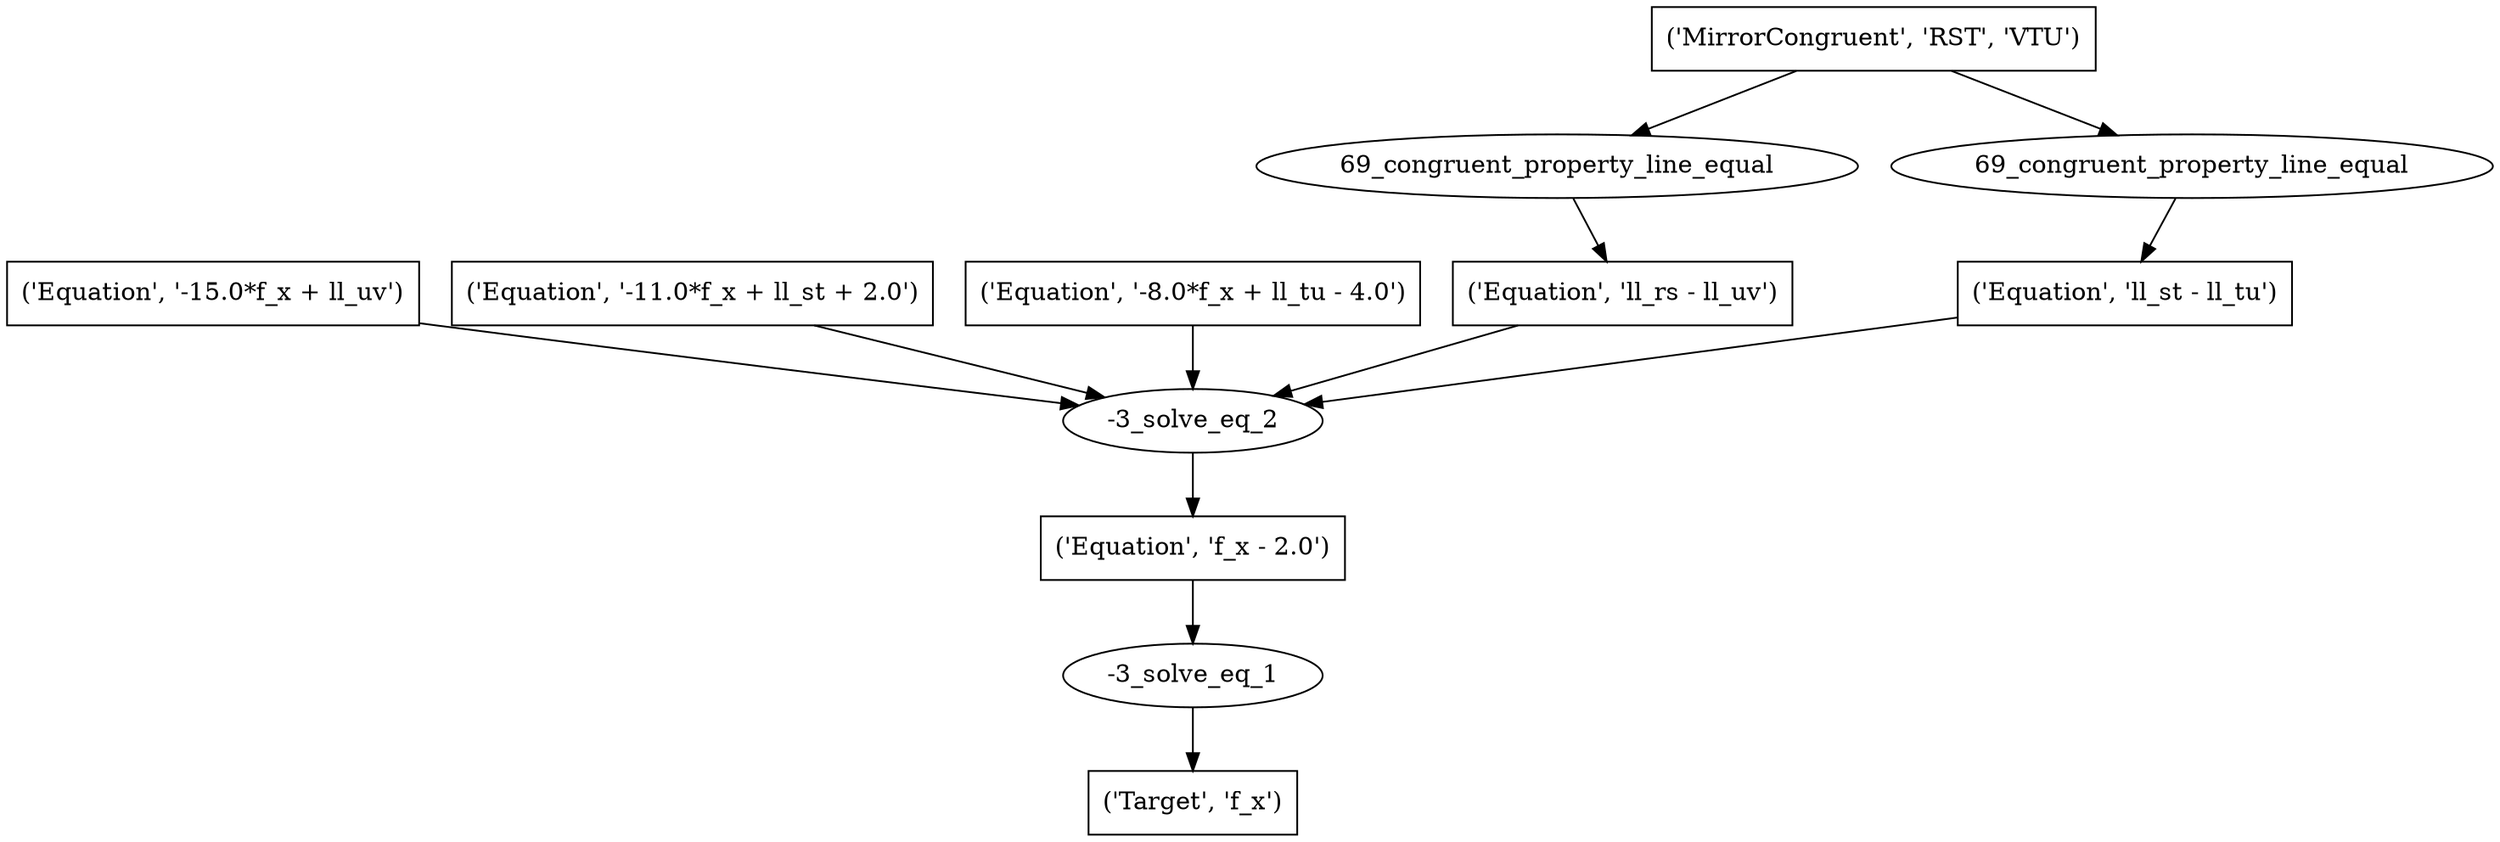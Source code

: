 digraph 46 {
	0 [label="('Target', 'f_x')" shape=box]
	1 [label="-3_solve_eq_1"]
	1 -> 0
	2 [label="('Equation', 'f_x - 2.0')" shape=box]
	2 -> 1
	3 [label="-3_solve_eq_2"]
	3 -> 2
	4 [label="('Equation', '-15.0*f_x + ll_uv')" shape=box]
	4 -> 3
	5 [label="('Equation', '-11.0*f_x + ll_st + 2.0')" shape=box]
	5 -> 3
	6 [label="('Equation', '-8.0*f_x + ll_tu - 4.0')" shape=box]
	6 -> 3
	7 [label="('Equation', 'll_rs - ll_uv')" shape=box]
	7 -> 3
	8 [label="('Equation', 'll_st - ll_tu')" shape=box]
	8 -> 3
	9 [label="69_congruent_property_line_equal"]
	9 -> 7
	10 [label="('MirrorCongruent', 'RST', 'VTU')" shape=box]
	10 -> 9
	11 [label="69_congruent_property_line_equal"]
	11 -> 8
	10 -> 11
}
